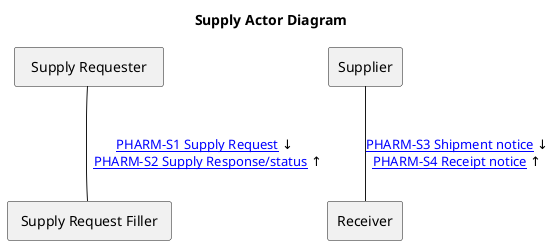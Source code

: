 @startuml
title Supply Actor Diagram
skinparam linetype polyline
agent "  Supply Requester  " as supplyrequester [[actor_definitions.html#supply-requester]]
agent " Supply Request Filler " as supplyrequestfiller [[actor_definitions.html#supply-request-filler]]
agent "Supplier" as supplier [[actor_definitions.html#supplier]]
agent "Receiver" as receiver [[actor_definitions.html#receiver]]
supplyrequester -- supplyrequestfiller : "\n[[PHARM-S1.html PHARM-S1 Supply Request]] ↓\n  [[PHARM-S2.html PHARM-S2 Supply Response/status]] ↑"
supplier -d- receiver : "\n[[PHARM-S3.html PHARM-S3 Shipment notice]] ↓\n[[PHARM-S4.html PHARM-S4 Receipt notice]] ↑"
'supplier -[hidden]- receiver : "\n \n \n \n \n  \n"
@enduml